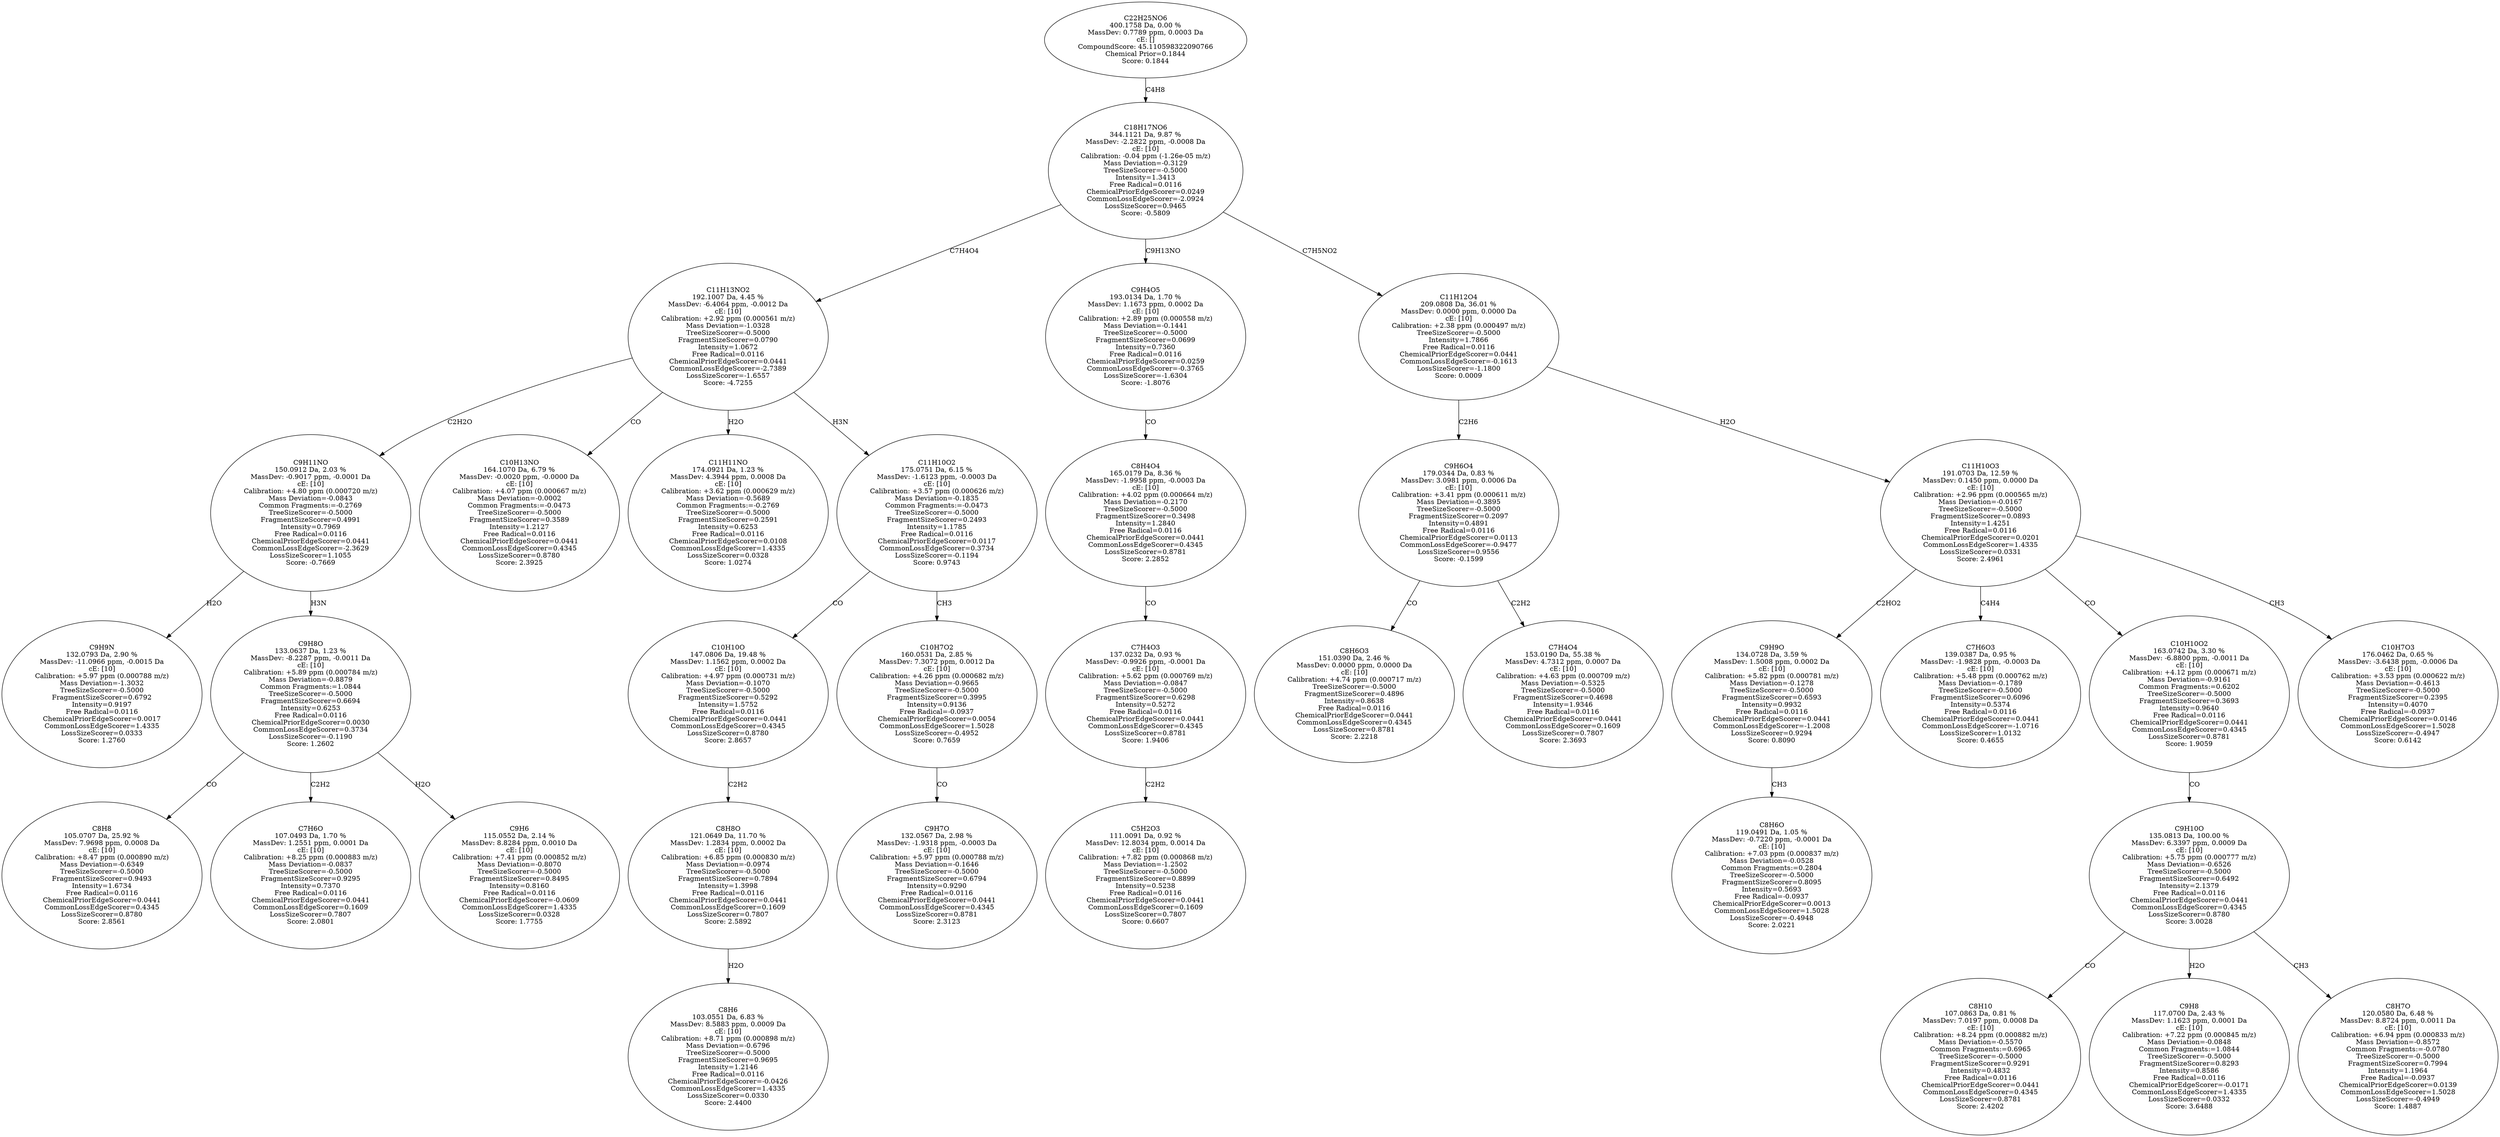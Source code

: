 strict digraph {
v1 [label="C9H9N\n132.0793 Da, 2.90 %\nMassDev: -11.0966 ppm, -0.0015 Da\ncE: [10]\nCalibration: +5.97 ppm (0.000788 m/z)\nMass Deviation=-1.3032\nTreeSizeScorer=-0.5000\nFragmentSizeScorer=0.6792\nIntensity=0.9197\nFree Radical=0.0116\nChemicalPriorEdgeScorer=0.0017\nCommonLossEdgeScorer=1.4335\nLossSizeScorer=0.0333\nScore: 1.2760"];
v2 [label="C8H8\n105.0707 Da, 25.92 %\nMassDev: 7.9698 ppm, 0.0008 Da\ncE: [10]\nCalibration: +8.47 ppm (0.000890 m/z)\nMass Deviation=-0.6349\nTreeSizeScorer=-0.5000\nFragmentSizeScorer=0.9493\nIntensity=1.6734\nFree Radical=0.0116\nChemicalPriorEdgeScorer=0.0441\nCommonLossEdgeScorer=0.4345\nLossSizeScorer=0.8780\nScore: 2.8561"];
v3 [label="C7H6O\n107.0493 Da, 1.70 %\nMassDev: 1.2551 ppm, 0.0001 Da\ncE: [10]\nCalibration: +8.25 ppm (0.000883 m/z)\nMass Deviation=-0.0837\nTreeSizeScorer=-0.5000\nFragmentSizeScorer=0.9295\nIntensity=0.7370\nFree Radical=0.0116\nChemicalPriorEdgeScorer=0.0441\nCommonLossEdgeScorer=0.1609\nLossSizeScorer=0.7807\nScore: 2.0801"];
v4 [label="C9H6\n115.0552 Da, 2.14 %\nMassDev: 8.8284 ppm, 0.0010 Da\ncE: [10]\nCalibration: +7.41 ppm (0.000852 m/z)\nMass Deviation=-0.8070\nTreeSizeScorer=-0.5000\nFragmentSizeScorer=0.8495\nIntensity=0.8160\nFree Radical=0.0116\nChemicalPriorEdgeScorer=-0.0609\nCommonLossEdgeScorer=1.4335\nLossSizeScorer=0.0328\nScore: 1.7755"];
v5 [label="C9H8O\n133.0637 Da, 1.23 %\nMassDev: -8.2287 ppm, -0.0011 Da\ncE: [10]\nCalibration: +5.89 ppm (0.000784 m/z)\nMass Deviation=-0.8879\nCommon Fragments:=1.0844\nTreeSizeScorer=-0.5000\nFragmentSizeScorer=0.6694\nIntensity=0.6253\nFree Radical=0.0116\nChemicalPriorEdgeScorer=0.0030\nCommonLossEdgeScorer=0.3734\nLossSizeScorer=-0.1190\nScore: 1.2602"];
v6 [label="C9H11NO\n150.0912 Da, 2.03 %\nMassDev: -0.9017 ppm, -0.0001 Da\ncE: [10]\nCalibration: +4.80 ppm (0.000720 m/z)\nMass Deviation=-0.0843\nCommon Fragments:=-0.2769\nTreeSizeScorer=-0.5000\nFragmentSizeScorer=0.4991\nIntensity=0.7969\nFree Radical=0.0116\nChemicalPriorEdgeScorer=0.0441\nCommonLossEdgeScorer=-2.3629\nLossSizeScorer=1.1055\nScore: -0.7669"];
v7 [label="C10H13NO\n164.1070 Da, 6.79 %\nMassDev: -0.0020 ppm, -0.0000 Da\ncE: [10]\nCalibration: +4.07 ppm (0.000667 m/z)\nMass Deviation=-0.0002\nCommon Fragments:=-0.0473\nTreeSizeScorer=-0.5000\nFragmentSizeScorer=0.3589\nIntensity=1.2127\nFree Radical=0.0116\nChemicalPriorEdgeScorer=0.0441\nCommonLossEdgeScorer=0.4345\nLossSizeScorer=0.8780\nScore: 2.3925"];
v8 [label="C11H11NO\n174.0921 Da, 1.23 %\nMassDev: 4.3944 ppm, 0.0008 Da\ncE: [10]\nCalibration: +3.62 ppm (0.000629 m/z)\nMass Deviation=-0.5689\nCommon Fragments:=-0.2769\nTreeSizeScorer=-0.5000\nFragmentSizeScorer=0.2591\nIntensity=0.6253\nFree Radical=0.0116\nChemicalPriorEdgeScorer=0.0108\nCommonLossEdgeScorer=1.4335\nLossSizeScorer=0.0328\nScore: 1.0274"];
v9 [label="C8H6\n103.0551 Da, 6.83 %\nMassDev: 8.5883 ppm, 0.0009 Da\ncE: [10]\nCalibration: +8.71 ppm (0.000898 m/z)\nMass Deviation=-0.6796\nTreeSizeScorer=-0.5000\nFragmentSizeScorer=0.9695\nIntensity=1.2146\nFree Radical=0.0116\nChemicalPriorEdgeScorer=-0.0426\nCommonLossEdgeScorer=1.4335\nLossSizeScorer=0.0330\nScore: 2.4400"];
v10 [label="C8H8O\n121.0649 Da, 11.70 %\nMassDev: 1.2834 ppm, 0.0002 Da\ncE: [10]\nCalibration: +6.85 ppm (0.000830 m/z)\nMass Deviation=-0.0974\nTreeSizeScorer=-0.5000\nFragmentSizeScorer=0.7894\nIntensity=1.3998\nFree Radical=0.0116\nChemicalPriorEdgeScorer=0.0441\nCommonLossEdgeScorer=0.1609\nLossSizeScorer=0.7807\nScore: 2.5892"];
v11 [label="C10H10O\n147.0806 Da, 19.48 %\nMassDev: 1.1562 ppm, 0.0002 Da\ncE: [10]\nCalibration: +4.97 ppm (0.000731 m/z)\nMass Deviation=-0.1070\nTreeSizeScorer=-0.5000\nFragmentSizeScorer=0.5292\nIntensity=1.5752\nFree Radical=0.0116\nChemicalPriorEdgeScorer=0.0441\nCommonLossEdgeScorer=0.4345\nLossSizeScorer=0.8780\nScore: 2.8657"];
v12 [label="C9H7O\n132.0567 Da, 2.98 %\nMassDev: -1.9318 ppm, -0.0003 Da\ncE: [10]\nCalibration: +5.97 ppm (0.000788 m/z)\nMass Deviation=-0.1646\nTreeSizeScorer=-0.5000\nFragmentSizeScorer=0.6794\nIntensity=0.9290\nFree Radical=0.0116\nChemicalPriorEdgeScorer=0.0441\nCommonLossEdgeScorer=0.4345\nLossSizeScorer=0.8781\nScore: 2.3123"];
v13 [label="C10H7O2\n160.0531 Da, 2.85 %\nMassDev: 7.3072 ppm, 0.0012 Da\ncE: [10]\nCalibration: +4.26 ppm (0.000682 m/z)\nMass Deviation=-0.9665\nTreeSizeScorer=-0.5000\nFragmentSizeScorer=0.3995\nIntensity=0.9136\nFree Radical=-0.0937\nChemicalPriorEdgeScorer=0.0054\nCommonLossEdgeScorer=1.5028\nLossSizeScorer=-0.4952\nScore: 0.7659"];
v14 [label="C11H10O2\n175.0751 Da, 6.15 %\nMassDev: -1.6123 ppm, -0.0003 Da\ncE: [10]\nCalibration: +3.57 ppm (0.000626 m/z)\nMass Deviation=-0.1835\nCommon Fragments:=-0.0473\nTreeSizeScorer=-0.5000\nFragmentSizeScorer=0.2493\nIntensity=1.1785\nFree Radical=0.0116\nChemicalPriorEdgeScorer=0.0117\nCommonLossEdgeScorer=0.3734\nLossSizeScorer=-0.1194\nScore: 0.9743"];
v15 [label="C11H13NO2\n192.1007 Da, 4.45 %\nMassDev: -6.4064 ppm, -0.0012 Da\ncE: [10]\nCalibration: +2.92 ppm (0.000561 m/z)\nMass Deviation=-1.0328\nTreeSizeScorer=-0.5000\nFragmentSizeScorer=0.0790\nIntensity=1.0672\nFree Radical=0.0116\nChemicalPriorEdgeScorer=0.0441\nCommonLossEdgeScorer=-2.7389\nLossSizeScorer=-1.6557\nScore: -4.7255"];
v16 [label="C5H2O3\n111.0091 Da, 0.92 %\nMassDev: 12.8034 ppm, 0.0014 Da\ncE: [10]\nCalibration: +7.82 ppm (0.000868 m/z)\nMass Deviation=-1.2502\nTreeSizeScorer=-0.5000\nFragmentSizeScorer=0.8899\nIntensity=0.5238\nFree Radical=0.0116\nChemicalPriorEdgeScorer=0.0441\nCommonLossEdgeScorer=0.1609\nLossSizeScorer=0.7807\nScore: 0.6607"];
v17 [label="C7H4O3\n137.0232 Da, 0.93 %\nMassDev: -0.9926 ppm, -0.0001 Da\ncE: [10]\nCalibration: +5.62 ppm (0.000769 m/z)\nMass Deviation=-0.0847\nTreeSizeScorer=-0.5000\nFragmentSizeScorer=0.6298\nIntensity=0.5272\nFree Radical=0.0116\nChemicalPriorEdgeScorer=0.0441\nCommonLossEdgeScorer=0.4345\nLossSizeScorer=0.8781\nScore: 1.9406"];
v18 [label="C8H4O4\n165.0179 Da, 8.36 %\nMassDev: -1.9958 ppm, -0.0003 Da\ncE: [10]\nCalibration: +4.02 ppm (0.000664 m/z)\nMass Deviation=-0.2170\nTreeSizeScorer=-0.5000\nFragmentSizeScorer=0.3498\nIntensity=1.2840\nFree Radical=0.0116\nChemicalPriorEdgeScorer=0.0441\nCommonLossEdgeScorer=0.4345\nLossSizeScorer=0.8781\nScore: 2.2852"];
v19 [label="C9H4O5\n193.0134 Da, 1.70 %\nMassDev: 1.1673 ppm, 0.0002 Da\ncE: [10]\nCalibration: +2.89 ppm (0.000558 m/z)\nMass Deviation=-0.1441\nTreeSizeScorer=-0.5000\nFragmentSizeScorer=0.0699\nIntensity=0.7360\nFree Radical=0.0116\nChemicalPriorEdgeScorer=0.0259\nCommonLossEdgeScorer=-0.3765\nLossSizeScorer=-1.6304\nScore: -1.8076"];
v20 [label="C8H6O3\n151.0390 Da, 2.46 %\nMassDev: 0.0000 ppm, 0.0000 Da\ncE: [10]\nCalibration: +4.74 ppm (0.000717 m/z)\nTreeSizeScorer=-0.5000\nFragmentSizeScorer=0.4896\nIntensity=0.8638\nFree Radical=0.0116\nChemicalPriorEdgeScorer=0.0441\nCommonLossEdgeScorer=0.4345\nLossSizeScorer=0.8781\nScore: 2.2218"];
v21 [label="C7H4O4\n153.0190 Da, 55.38 %\nMassDev: 4.7312 ppm, 0.0007 Da\ncE: [10]\nCalibration: +4.63 ppm (0.000709 m/z)\nMass Deviation=-0.5325\nTreeSizeScorer=-0.5000\nFragmentSizeScorer=0.4698\nIntensity=1.9346\nFree Radical=0.0116\nChemicalPriorEdgeScorer=0.0441\nCommonLossEdgeScorer=0.1609\nLossSizeScorer=0.7807\nScore: 2.3693"];
v22 [label="C9H6O4\n179.0344 Da, 0.83 %\nMassDev: 3.0981 ppm, 0.0006 Da\ncE: [10]\nCalibration: +3.41 ppm (0.000611 m/z)\nMass Deviation=-0.3895\nTreeSizeScorer=-0.5000\nFragmentSizeScorer=0.2097\nIntensity=0.4891\nFree Radical=0.0116\nChemicalPriorEdgeScorer=0.0113\nCommonLossEdgeScorer=-0.9477\nLossSizeScorer=0.9556\nScore: -0.1599"];
v23 [label="C8H6O\n119.0491 Da, 1.05 %\nMassDev: -0.7220 ppm, -0.0001 Da\ncE: [10]\nCalibration: +7.03 ppm (0.000837 m/z)\nMass Deviation=-0.0528\nCommon Fragments:=0.2804\nTreeSizeScorer=-0.5000\nFragmentSizeScorer=0.8095\nIntensity=0.5693\nFree Radical=-0.0937\nChemicalPriorEdgeScorer=0.0013\nCommonLossEdgeScorer=1.5028\nLossSizeScorer=-0.4948\nScore: 2.0221"];
v24 [label="C9H9O\n134.0728 Da, 3.59 %\nMassDev: 1.5008 ppm, 0.0002 Da\ncE: [10]\nCalibration: +5.82 ppm (0.000781 m/z)\nMass Deviation=-0.1278\nTreeSizeScorer=-0.5000\nFragmentSizeScorer=0.6593\nIntensity=0.9932\nFree Radical=0.0116\nChemicalPriorEdgeScorer=0.0441\nCommonLossEdgeScorer=-1.2008\nLossSizeScorer=0.9294\nScore: 0.8090"];
v25 [label="C7H6O3\n139.0387 Da, 0.95 %\nMassDev: -1.9828 ppm, -0.0003 Da\ncE: [10]\nCalibration: +5.48 ppm (0.000762 m/z)\nMass Deviation=-0.1789\nTreeSizeScorer=-0.5000\nFragmentSizeScorer=0.6096\nIntensity=0.5374\nFree Radical=0.0116\nChemicalPriorEdgeScorer=0.0441\nCommonLossEdgeScorer=-1.0716\nLossSizeScorer=1.0132\nScore: 0.4655"];
v26 [label="C8H10\n107.0863 Da, 0.81 %\nMassDev: 7.0197 ppm, 0.0008 Da\ncE: [10]\nCalibration: +8.24 ppm (0.000882 m/z)\nMass Deviation=-0.5570\nCommon Fragments:=0.6965\nTreeSizeScorer=-0.5000\nFragmentSizeScorer=0.9291\nIntensity=0.4832\nFree Radical=0.0116\nChemicalPriorEdgeScorer=0.0441\nCommonLossEdgeScorer=0.4345\nLossSizeScorer=0.8781\nScore: 2.4202"];
v27 [label="C9H8\n117.0700 Da, 2.43 %\nMassDev: 1.1623 ppm, 0.0001 Da\ncE: [10]\nCalibration: +7.22 ppm (0.000845 m/z)\nMass Deviation=-0.0848\nCommon Fragments:=1.0844\nTreeSizeScorer=-0.5000\nFragmentSizeScorer=0.8293\nIntensity=0.8586\nFree Radical=0.0116\nChemicalPriorEdgeScorer=-0.0171\nCommonLossEdgeScorer=1.4335\nLossSizeScorer=0.0332\nScore: 3.6488"];
v28 [label="C8H7O\n120.0580 Da, 6.48 %\nMassDev: 8.8724 ppm, 0.0011 Da\ncE: [10]\nCalibration: +6.94 ppm (0.000833 m/z)\nMass Deviation=-0.8572\nCommon Fragments:=-0.0780\nTreeSizeScorer=-0.5000\nFragmentSizeScorer=0.7994\nIntensity=1.1964\nFree Radical=-0.0937\nChemicalPriorEdgeScorer=0.0139\nCommonLossEdgeScorer=1.5028\nLossSizeScorer=-0.4949\nScore: 1.4887"];
v29 [label="C9H10O\n135.0813 Da, 100.00 %\nMassDev: 6.3397 ppm, 0.0009 Da\ncE: [10]\nCalibration: +5.75 ppm (0.000777 m/z)\nMass Deviation=-0.6526\nTreeSizeScorer=-0.5000\nFragmentSizeScorer=0.6492\nIntensity=2.1379\nFree Radical=0.0116\nChemicalPriorEdgeScorer=0.0441\nCommonLossEdgeScorer=0.4345\nLossSizeScorer=0.8780\nScore: 3.0028"];
v30 [label="C10H10O2\n163.0742 Da, 3.30 %\nMassDev: -6.8800 ppm, -0.0011 Da\ncE: [10]\nCalibration: +4.12 ppm (0.000671 m/z)\nMass Deviation=-0.9161\nCommon Fragments:=0.6202\nTreeSizeScorer=-0.5000\nFragmentSizeScorer=0.3693\nIntensity=0.9640\nFree Radical=0.0116\nChemicalPriorEdgeScorer=0.0441\nCommonLossEdgeScorer=0.4345\nLossSizeScorer=0.8781\nScore: 1.9059"];
v31 [label="C10H7O3\n176.0462 Da, 0.65 %\nMassDev: -3.6438 ppm, -0.0006 Da\ncE: [10]\nCalibration: +3.53 ppm (0.000622 m/z)\nMass Deviation=-0.4613\nTreeSizeScorer=-0.5000\nFragmentSizeScorer=0.2395\nIntensity=0.4070\nFree Radical=-0.0937\nChemicalPriorEdgeScorer=0.0146\nCommonLossEdgeScorer=1.5028\nLossSizeScorer=-0.4947\nScore: 0.6142"];
v32 [label="C11H10O3\n191.0703 Da, 12.59 %\nMassDev: 0.1450 ppm, 0.0000 Da\ncE: [10]\nCalibration: +2.96 ppm (0.000565 m/z)\nMass Deviation=-0.0167\nTreeSizeScorer=-0.5000\nFragmentSizeScorer=0.0893\nIntensity=1.4251\nFree Radical=0.0116\nChemicalPriorEdgeScorer=0.0201\nCommonLossEdgeScorer=1.4335\nLossSizeScorer=0.0331\nScore: 2.4961"];
v33 [label="C11H12O4\n209.0808 Da, 36.01 %\nMassDev: 0.0000 ppm, 0.0000 Da\ncE: [10]\nCalibration: +2.38 ppm (0.000497 m/z)\nTreeSizeScorer=-0.5000\nIntensity=1.7866\nFree Radical=0.0116\nChemicalPriorEdgeScorer=0.0441\nCommonLossEdgeScorer=-0.1613\nLossSizeScorer=-1.1800\nScore: 0.0009"];
v34 [label="C18H17NO6\n344.1121 Da, 9.87 %\nMassDev: -2.2822 ppm, -0.0008 Da\ncE: [10]\nCalibration: -0.04 ppm (-1.26e-05 m/z)\nMass Deviation=-0.3129\nTreeSizeScorer=-0.5000\nIntensity=1.3413\nFree Radical=0.0116\nChemicalPriorEdgeScorer=0.0249\nCommonLossEdgeScorer=-2.0924\nLossSizeScorer=0.9465\nScore: -0.5809"];
v35 [label="C22H25NO6\n400.1758 Da, 0.00 %\nMassDev: 0.7789 ppm, 0.0003 Da\ncE: []\nCompoundScore: 45.110598322090766\nChemical Prior=0.1844\nScore: 0.1844"];
v6 -> v1 [label="H2O"];
v5 -> v2 [label="CO"];
v5 -> v3 [label="C2H2"];
v5 -> v4 [label="H2O"];
v6 -> v5 [label="H3N"];
v15 -> v6 [label="C2H2O"];
v15 -> v7 [label="CO"];
v15 -> v8 [label="H2O"];
v10 -> v9 [label="H2O"];
v11 -> v10 [label="C2H2"];
v14 -> v11 [label="CO"];
v13 -> v12 [label="CO"];
v14 -> v13 [label="CH3"];
v15 -> v14 [label="H3N"];
v34 -> v15 [label="C7H4O4"];
v17 -> v16 [label="C2H2"];
v18 -> v17 [label="CO"];
v19 -> v18 [label="CO"];
v34 -> v19 [label="C9H13NO"];
v22 -> v20 [label="CO"];
v22 -> v21 [label="C2H2"];
v33 -> v22 [label="C2H6"];
v24 -> v23 [label="CH3"];
v32 -> v24 [label="C2HO2"];
v32 -> v25 [label="C4H4"];
v29 -> v26 [label="CO"];
v29 -> v27 [label="H2O"];
v29 -> v28 [label="CH3"];
v30 -> v29 [label="CO"];
v32 -> v30 [label="CO"];
v32 -> v31 [label="CH3"];
v33 -> v32 [label="H2O"];
v34 -> v33 [label="C7H5NO2"];
v35 -> v34 [label="C4H8"];
}